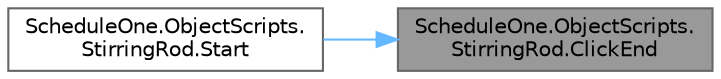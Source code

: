 digraph "ScheduleOne.ObjectScripts.StirringRod.ClickEnd"
{
 // LATEX_PDF_SIZE
  bgcolor="transparent";
  edge [fontname=Helvetica,fontsize=10,labelfontname=Helvetica,labelfontsize=10];
  node [fontname=Helvetica,fontsize=10,shape=box,height=0.2,width=0.4];
  rankdir="RL";
  Node1 [id="Node000001",label="ScheduleOne.ObjectScripts.\lStirringRod.ClickEnd",height=0.2,width=0.4,color="gray40", fillcolor="grey60", style="filled", fontcolor="black",tooltip=" "];
  Node1 -> Node2 [id="edge1_Node000001_Node000002",dir="back",color="steelblue1",style="solid",tooltip=" "];
  Node2 [id="Node000002",label="ScheduleOne.ObjectScripts.\lStirringRod.Start",height=0.2,width=0.4,color="grey40", fillcolor="white", style="filled",URL="$class_schedule_one_1_1_object_scripts_1_1_stirring_rod.html#a15bb849448ebceb5fc0b0d0dabf1919c",tooltip=" "];
}
